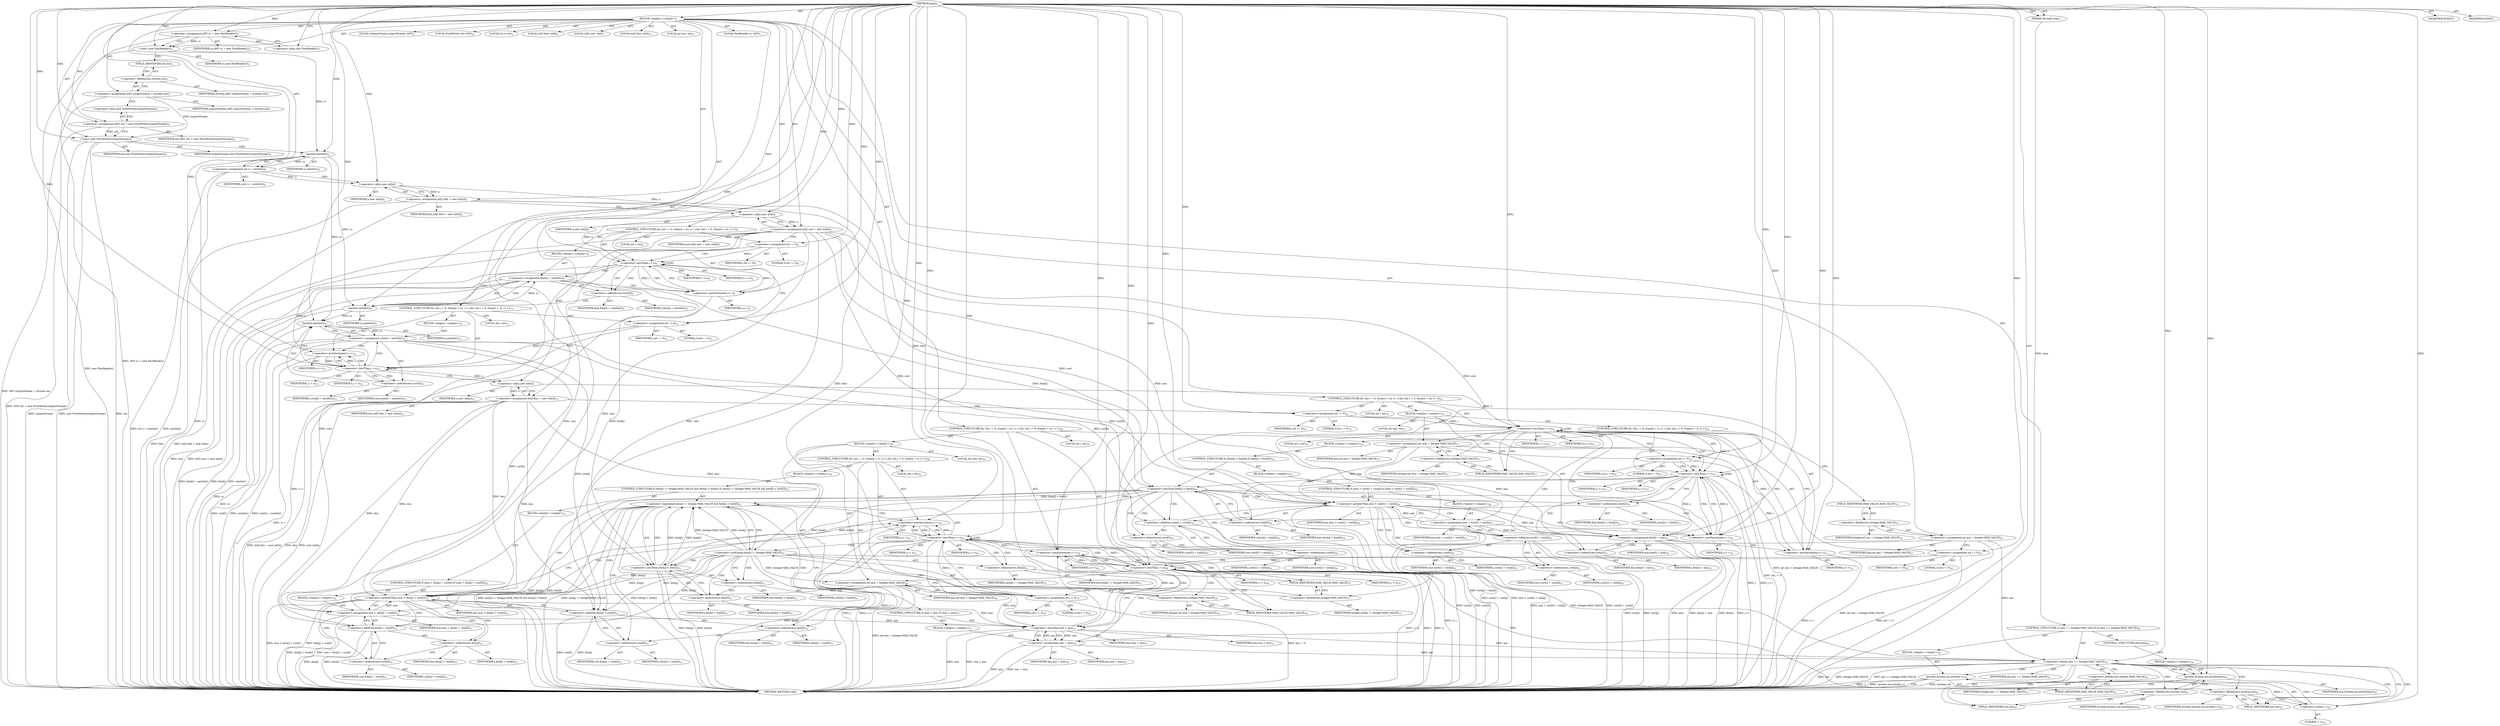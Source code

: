 digraph "main" {  
"21" [label = <(METHOD,main)<SUB>1</SUB>> ]
"22" [label = <(PARAM,String[] args)<SUB>1</SUB>> ]
"23" [label = <(BLOCK,&lt;empty&gt;,&lt;empty&gt;)<SUB>1</SUB>> ]
"4" [label = <(LOCAL,FastReader sc: ANY)<SUB>2</SUB>> ]
"24" [label = <(&lt;operator&gt;.assignment,ANY sc = new FastReader())<SUB>2</SUB>> ]
"25" [label = <(IDENTIFIER,sc,ANY sc = new FastReader())<SUB>2</SUB>> ]
"26" [label = <(&lt;operator&gt;.alloc,new FastReader())<SUB>2</SUB>> ]
"27" [label = <(&lt;init&gt;,new FastReader())<SUB>2</SUB>> ]
"3" [label = <(IDENTIFIER,sc,new FastReader())<SUB>2</SUB>> ]
"28" [label = <(LOCAL,OutputStream outputStream: ANY)<SUB>3</SUB>> ]
"29" [label = <(&lt;operator&gt;.assignment,ANY outputStream = System.out)<SUB>3</SUB>> ]
"30" [label = <(IDENTIFIER,outputStream,ANY outputStream = System.out)<SUB>3</SUB>> ]
"31" [label = <(&lt;operator&gt;.fieldAccess,System.out)<SUB>3</SUB>> ]
"32" [label = <(IDENTIFIER,System,ANY outputStream = System.out)<SUB>3</SUB>> ]
"33" [label = <(FIELD_IDENTIFIER,out,out)<SUB>3</SUB>> ]
"6" [label = <(LOCAL,PrintWriter out: ANY)<SUB>4</SUB>> ]
"34" [label = <(&lt;operator&gt;.assignment,ANY out = new PrintWriter(outputStream))<SUB>4</SUB>> ]
"35" [label = <(IDENTIFIER,out,ANY out = new PrintWriter(outputStream))<SUB>4</SUB>> ]
"36" [label = <(&lt;operator&gt;.alloc,new PrintWriter(outputStream))<SUB>4</SUB>> ]
"37" [label = <(&lt;init&gt;,new PrintWriter(outputStream))<SUB>4</SUB>> ]
"5" [label = <(IDENTIFIER,out,new PrintWriter(outputStream))<SUB>4</SUB>> ]
"38" [label = <(IDENTIFIER,outputStream,new PrintWriter(outputStream))<SUB>4</SUB>> ]
"39" [label = <(LOCAL,int n: int)<SUB>5</SUB>> ]
"40" [label = <(&lt;operator&gt;.assignment,int n = nextInt())<SUB>5</SUB>> ]
"41" [label = <(IDENTIFIER,n,int n = nextInt())<SUB>5</SUB>> ]
"42" [label = <(nextInt,nextInt())<SUB>5</SUB>> ]
"43" [label = <(IDENTIFIER,sc,nextInt())<SUB>5</SUB>> ]
"44" [label = <(LOCAL,int[] font: int[])<SUB>6</SUB>> ]
"45" [label = <(&lt;operator&gt;.assignment,int[] font = new int[n])<SUB>6</SUB>> ]
"46" [label = <(IDENTIFIER,font,int[] font = new int[n])<SUB>6</SUB>> ]
"47" [label = <(&lt;operator&gt;.alloc,new int[n])> ]
"48" [label = <(IDENTIFIER,n,new int[n])<SUB>6</SUB>> ]
"49" [label = <(LOCAL,int[] cost: int[])<SUB>7</SUB>> ]
"50" [label = <(&lt;operator&gt;.assignment,int[] cost = new int[n])<SUB>7</SUB>> ]
"51" [label = <(IDENTIFIER,cost,int[] cost = new int[n])<SUB>7</SUB>> ]
"52" [label = <(&lt;operator&gt;.alloc,new int[n])> ]
"53" [label = <(IDENTIFIER,n,new int[n])<SUB>7</SUB>> ]
"54" [label = <(CONTROL_STRUCTURE,for (int i = 0; Some(i &lt; n); i++),for (int i = 0; Some(i &lt; n); i++))<SUB>8</SUB>> ]
"55" [label = <(LOCAL,int i: int)<SUB>8</SUB>> ]
"56" [label = <(&lt;operator&gt;.assignment,int i = 0)<SUB>8</SUB>> ]
"57" [label = <(IDENTIFIER,i,int i = 0)<SUB>8</SUB>> ]
"58" [label = <(LITERAL,0,int i = 0)<SUB>8</SUB>> ]
"59" [label = <(&lt;operator&gt;.lessThan,i &lt; n)<SUB>8</SUB>> ]
"60" [label = <(IDENTIFIER,i,i &lt; n)<SUB>8</SUB>> ]
"61" [label = <(IDENTIFIER,n,i &lt; n)<SUB>8</SUB>> ]
"62" [label = <(&lt;operator&gt;.postIncrement,i++)<SUB>8</SUB>> ]
"63" [label = <(IDENTIFIER,i,i++)<SUB>8</SUB>> ]
"64" [label = <(BLOCK,&lt;empty&gt;,&lt;empty&gt;)<SUB>8</SUB>> ]
"65" [label = <(&lt;operator&gt;.assignment,font[i] = nextInt())<SUB>9</SUB>> ]
"66" [label = <(&lt;operator&gt;.indexAccess,font[i])<SUB>9</SUB>> ]
"67" [label = <(IDENTIFIER,font,font[i] = nextInt())<SUB>9</SUB>> ]
"68" [label = <(IDENTIFIER,i,font[i] = nextInt())<SUB>9</SUB>> ]
"69" [label = <(nextInt,nextInt())<SUB>9</SUB>> ]
"70" [label = <(IDENTIFIER,sc,nextInt())<SUB>9</SUB>> ]
"71" [label = <(CONTROL_STRUCTURE,for (int i = 0; Some(i &lt; n); i++),for (int i = 0; Some(i &lt; n); i++))<SUB>12</SUB>> ]
"72" [label = <(LOCAL,int i: int)<SUB>12</SUB>> ]
"73" [label = <(&lt;operator&gt;.assignment,int i = 0)<SUB>12</SUB>> ]
"74" [label = <(IDENTIFIER,i,int i = 0)<SUB>12</SUB>> ]
"75" [label = <(LITERAL,0,int i = 0)<SUB>12</SUB>> ]
"76" [label = <(&lt;operator&gt;.lessThan,i &lt; n)<SUB>12</SUB>> ]
"77" [label = <(IDENTIFIER,i,i &lt; n)<SUB>12</SUB>> ]
"78" [label = <(IDENTIFIER,n,i &lt; n)<SUB>12</SUB>> ]
"79" [label = <(&lt;operator&gt;.postIncrement,i++)<SUB>12</SUB>> ]
"80" [label = <(IDENTIFIER,i,i++)<SUB>12</SUB>> ]
"81" [label = <(BLOCK,&lt;empty&gt;,&lt;empty&gt;)<SUB>12</SUB>> ]
"82" [label = <(&lt;operator&gt;.assignment,cost[i] = nextInt())<SUB>13</SUB>> ]
"83" [label = <(&lt;operator&gt;.indexAccess,cost[i])<SUB>13</SUB>> ]
"84" [label = <(IDENTIFIER,cost,cost[i] = nextInt())<SUB>13</SUB>> ]
"85" [label = <(IDENTIFIER,i,cost[i] = nextInt())<SUB>13</SUB>> ]
"86" [label = <(nextInt,nextInt())<SUB>13</SUB>> ]
"87" [label = <(IDENTIFIER,sc,nextInt())<SUB>13</SUB>> ]
"88" [label = <(LOCAL,int[] dou: int[])<SUB>15</SUB>> ]
"89" [label = <(&lt;operator&gt;.assignment,int[] dou = new int[n])<SUB>15</SUB>> ]
"90" [label = <(IDENTIFIER,dou,int[] dou = new int[n])<SUB>15</SUB>> ]
"91" [label = <(&lt;operator&gt;.alloc,new int[n])> ]
"92" [label = <(IDENTIFIER,n,new int[n])<SUB>15</SUB>> ]
"93" [label = <(CONTROL_STRUCTURE,for (int i = 0; Some(i &lt; n); i++),for (int i = 0; Some(i &lt; n); i++))<SUB>16</SUB>> ]
"94" [label = <(LOCAL,int i: int)<SUB>16</SUB>> ]
"95" [label = <(&lt;operator&gt;.assignment,int i = 0)<SUB>16</SUB>> ]
"96" [label = <(IDENTIFIER,i,int i = 0)<SUB>16</SUB>> ]
"97" [label = <(LITERAL,0,int i = 0)<SUB>16</SUB>> ]
"98" [label = <(&lt;operator&gt;.lessThan,i &lt; n)<SUB>16</SUB>> ]
"99" [label = <(IDENTIFIER,i,i &lt; n)<SUB>16</SUB>> ]
"100" [label = <(IDENTIFIER,n,i &lt; n)<SUB>16</SUB>> ]
"101" [label = <(&lt;operator&gt;.postIncrement,i++)<SUB>16</SUB>> ]
"102" [label = <(IDENTIFIER,i,i++)<SUB>16</SUB>> ]
"103" [label = <(BLOCK,&lt;empty&gt;,&lt;empty&gt;)<SUB>16</SUB>> ]
"104" [label = <(LOCAL,int min: int)<SUB>17</SUB>> ]
"105" [label = <(&lt;operator&gt;.assignment,int min = Integer.MAX_VALUE)<SUB>17</SUB>> ]
"106" [label = <(IDENTIFIER,min,int min = Integer.MAX_VALUE)<SUB>17</SUB>> ]
"107" [label = <(&lt;operator&gt;.fieldAccess,Integer.MAX_VALUE)<SUB>17</SUB>> ]
"108" [label = <(IDENTIFIER,Integer,int min = Integer.MAX_VALUE)<SUB>17</SUB>> ]
"109" [label = <(FIELD_IDENTIFIER,MAX_VALUE,MAX_VALUE)<SUB>17</SUB>> ]
"110" [label = <(CONTROL_STRUCTURE,for (int j = 0; Some(j &lt; i); j++),for (int j = 0; Some(j &lt; i); j++))<SUB>18</SUB>> ]
"111" [label = <(LOCAL,int j: int)<SUB>18</SUB>> ]
"112" [label = <(&lt;operator&gt;.assignment,int j = 0)<SUB>18</SUB>> ]
"113" [label = <(IDENTIFIER,j,int j = 0)<SUB>18</SUB>> ]
"114" [label = <(LITERAL,0,int j = 0)<SUB>18</SUB>> ]
"115" [label = <(&lt;operator&gt;.lessThan,j &lt; i)<SUB>18</SUB>> ]
"116" [label = <(IDENTIFIER,j,j &lt; i)<SUB>18</SUB>> ]
"117" [label = <(IDENTIFIER,i,j &lt; i)<SUB>18</SUB>> ]
"118" [label = <(&lt;operator&gt;.postIncrement,j++)<SUB>18</SUB>> ]
"119" [label = <(IDENTIFIER,j,j++)<SUB>18</SUB>> ]
"120" [label = <(BLOCK,&lt;empty&gt;,&lt;empty&gt;)<SUB>18</SUB>> ]
"121" [label = <(CONTROL_STRUCTURE,if (font[j] &lt; font[i]),if (font[j] &lt; font[i]))<SUB>19</SUB>> ]
"122" [label = <(&lt;operator&gt;.lessThan,font[j] &lt; font[i])<SUB>19</SUB>> ]
"123" [label = <(&lt;operator&gt;.indexAccess,font[j])<SUB>19</SUB>> ]
"124" [label = <(IDENTIFIER,font,font[j] &lt; font[i])<SUB>19</SUB>> ]
"125" [label = <(IDENTIFIER,j,font[j] &lt; font[i])<SUB>19</SUB>> ]
"126" [label = <(&lt;operator&gt;.indexAccess,font[i])<SUB>19</SUB>> ]
"127" [label = <(IDENTIFIER,font,font[j] &lt; font[i])<SUB>19</SUB>> ]
"128" [label = <(IDENTIFIER,i,font[j] &lt; font[i])<SUB>19</SUB>> ]
"129" [label = <(BLOCK,&lt;empty&gt;,&lt;empty&gt;)<SUB>19</SUB>> ]
"130" [label = <(CONTROL_STRUCTURE,if (min &gt; cost[i] + cost[j]),if (min &gt; cost[i] + cost[j]))<SUB>20</SUB>> ]
"131" [label = <(&lt;operator&gt;.greaterThan,min &gt; cost[i] + cost[j])<SUB>20</SUB>> ]
"132" [label = <(IDENTIFIER,min,min &gt; cost[i] + cost[j])<SUB>20</SUB>> ]
"133" [label = <(&lt;operator&gt;.addition,cost[i] + cost[j])<SUB>20</SUB>> ]
"134" [label = <(&lt;operator&gt;.indexAccess,cost[i])<SUB>20</SUB>> ]
"135" [label = <(IDENTIFIER,cost,cost[i] + cost[j])<SUB>20</SUB>> ]
"136" [label = <(IDENTIFIER,i,cost[i] + cost[j])<SUB>20</SUB>> ]
"137" [label = <(&lt;operator&gt;.indexAccess,cost[j])<SUB>20</SUB>> ]
"138" [label = <(IDENTIFIER,cost,cost[i] + cost[j])<SUB>20</SUB>> ]
"139" [label = <(IDENTIFIER,j,cost[i] + cost[j])<SUB>20</SUB>> ]
"140" [label = <(BLOCK,&lt;empty&gt;,&lt;empty&gt;)<SUB>20</SUB>> ]
"141" [label = <(&lt;operator&gt;.assignment,min = cost[i] + cost[j])<SUB>21</SUB>> ]
"142" [label = <(IDENTIFIER,min,min = cost[i] + cost[j])<SUB>21</SUB>> ]
"143" [label = <(&lt;operator&gt;.addition,cost[i] + cost[j])<SUB>21</SUB>> ]
"144" [label = <(&lt;operator&gt;.indexAccess,cost[i])<SUB>21</SUB>> ]
"145" [label = <(IDENTIFIER,cost,cost[i] + cost[j])<SUB>21</SUB>> ]
"146" [label = <(IDENTIFIER,i,cost[i] + cost[j])<SUB>21</SUB>> ]
"147" [label = <(&lt;operator&gt;.indexAccess,cost[j])<SUB>21</SUB>> ]
"148" [label = <(IDENTIFIER,cost,cost[i] + cost[j])<SUB>21</SUB>> ]
"149" [label = <(IDENTIFIER,j,cost[i] + cost[j])<SUB>21</SUB>> ]
"150" [label = <(&lt;operator&gt;.assignment,dou[i] = min)<SUB>25</SUB>> ]
"151" [label = <(&lt;operator&gt;.indexAccess,dou[i])<SUB>25</SUB>> ]
"152" [label = <(IDENTIFIER,dou,dou[i] = min)<SUB>25</SUB>> ]
"153" [label = <(IDENTIFIER,i,dou[i] = min)<SUB>25</SUB>> ]
"154" [label = <(IDENTIFIER,min,dou[i] = min)<SUB>25</SUB>> ]
"155" [label = <(LOCAL,int ans: int)<SUB>27</SUB>> ]
"156" [label = <(&lt;operator&gt;.assignment,int ans = Integer.MAX_VALUE)<SUB>27</SUB>> ]
"157" [label = <(IDENTIFIER,ans,int ans = Integer.MAX_VALUE)<SUB>27</SUB>> ]
"158" [label = <(&lt;operator&gt;.fieldAccess,Integer.MAX_VALUE)<SUB>27</SUB>> ]
"159" [label = <(IDENTIFIER,Integer,int ans = Integer.MAX_VALUE)<SUB>27</SUB>> ]
"160" [label = <(FIELD_IDENTIFIER,MAX_VALUE,MAX_VALUE)<SUB>27</SUB>> ]
"161" [label = <(CONTROL_STRUCTURE,for (int i = 0; Some(i &lt; n); i++),for (int i = 0; Some(i &lt; n); i++))<SUB>28</SUB>> ]
"162" [label = <(LOCAL,int i: int)<SUB>28</SUB>> ]
"163" [label = <(&lt;operator&gt;.assignment,int i = 0)<SUB>28</SUB>> ]
"164" [label = <(IDENTIFIER,i,int i = 0)<SUB>28</SUB>> ]
"165" [label = <(LITERAL,0,int i = 0)<SUB>28</SUB>> ]
"166" [label = <(&lt;operator&gt;.lessThan,i &lt; n)<SUB>28</SUB>> ]
"167" [label = <(IDENTIFIER,i,i &lt; n)<SUB>28</SUB>> ]
"168" [label = <(IDENTIFIER,n,i &lt; n)<SUB>28</SUB>> ]
"169" [label = <(&lt;operator&gt;.postIncrement,i++)<SUB>28</SUB>> ]
"170" [label = <(IDENTIFIER,i,i++)<SUB>28</SUB>> ]
"171" [label = <(BLOCK,&lt;empty&gt;,&lt;empty&gt;)<SUB>28</SUB>> ]
"172" [label = <(LOCAL,int min: int)<SUB>29</SUB>> ]
"173" [label = <(&lt;operator&gt;.assignment,int min = Integer.MAX_VALUE)<SUB>29</SUB>> ]
"174" [label = <(IDENTIFIER,min,int min = Integer.MAX_VALUE)<SUB>29</SUB>> ]
"175" [label = <(&lt;operator&gt;.fieldAccess,Integer.MAX_VALUE)<SUB>29</SUB>> ]
"176" [label = <(IDENTIFIER,Integer,int min = Integer.MAX_VALUE)<SUB>29</SUB>> ]
"177" [label = <(FIELD_IDENTIFIER,MAX_VALUE,MAX_VALUE)<SUB>29</SUB>> ]
"178" [label = <(CONTROL_STRUCTURE,for (int j = 0; Some(j &lt; i); j++),for (int j = 0; Some(j &lt; i); j++))<SUB>30</SUB>> ]
"179" [label = <(LOCAL,int j: int)<SUB>30</SUB>> ]
"180" [label = <(&lt;operator&gt;.assignment,int j = 0)<SUB>30</SUB>> ]
"181" [label = <(IDENTIFIER,j,int j = 0)<SUB>30</SUB>> ]
"182" [label = <(LITERAL,0,int j = 0)<SUB>30</SUB>> ]
"183" [label = <(&lt;operator&gt;.lessThan,j &lt; i)<SUB>30</SUB>> ]
"184" [label = <(IDENTIFIER,j,j &lt; i)<SUB>30</SUB>> ]
"185" [label = <(IDENTIFIER,i,j &lt; i)<SUB>30</SUB>> ]
"186" [label = <(&lt;operator&gt;.postIncrement,j++)<SUB>30</SUB>> ]
"187" [label = <(IDENTIFIER,j,j++)<SUB>30</SUB>> ]
"188" [label = <(BLOCK,&lt;empty&gt;,&lt;empty&gt;)<SUB>30</SUB>> ]
"189" [label = <(CONTROL_STRUCTURE,if (dou[j] != Integer.MAX_VALUE &amp;&amp; font[j] &lt; font[i]),if (dou[j] != Integer.MAX_VALUE &amp;&amp; font[j] &lt; font[i]))<SUB>31</SUB>> ]
"190" [label = <(&lt;operator&gt;.logicalAnd,dou[j] != Integer.MAX_VALUE &amp;&amp; font[j] &lt; font[i])<SUB>31</SUB>> ]
"191" [label = <(&lt;operator&gt;.notEquals,dou[j] != Integer.MAX_VALUE)<SUB>31</SUB>> ]
"192" [label = <(&lt;operator&gt;.indexAccess,dou[j])<SUB>31</SUB>> ]
"193" [label = <(IDENTIFIER,dou,dou[j] != Integer.MAX_VALUE)<SUB>31</SUB>> ]
"194" [label = <(IDENTIFIER,j,dou[j] != Integer.MAX_VALUE)<SUB>31</SUB>> ]
"195" [label = <(&lt;operator&gt;.fieldAccess,Integer.MAX_VALUE)<SUB>31</SUB>> ]
"196" [label = <(IDENTIFIER,Integer,dou[j] != Integer.MAX_VALUE)<SUB>31</SUB>> ]
"197" [label = <(FIELD_IDENTIFIER,MAX_VALUE,MAX_VALUE)<SUB>31</SUB>> ]
"198" [label = <(&lt;operator&gt;.lessThan,font[j] &lt; font[i])<SUB>31</SUB>> ]
"199" [label = <(&lt;operator&gt;.indexAccess,font[j])<SUB>31</SUB>> ]
"200" [label = <(IDENTIFIER,font,font[j] &lt; font[i])<SUB>31</SUB>> ]
"201" [label = <(IDENTIFIER,j,font[j] &lt; font[i])<SUB>31</SUB>> ]
"202" [label = <(&lt;operator&gt;.indexAccess,font[i])<SUB>31</SUB>> ]
"203" [label = <(IDENTIFIER,font,font[j] &lt; font[i])<SUB>31</SUB>> ]
"204" [label = <(IDENTIFIER,i,font[j] &lt; font[i])<SUB>31</SUB>> ]
"205" [label = <(BLOCK,&lt;empty&gt;,&lt;empty&gt;)<SUB>31</SUB>> ]
"206" [label = <(CONTROL_STRUCTURE,if (min &gt; dou[j] + cost[i]),if (min &gt; dou[j] + cost[i]))<SUB>32</SUB>> ]
"207" [label = <(&lt;operator&gt;.greaterThan,min &gt; dou[j] + cost[i])<SUB>32</SUB>> ]
"208" [label = <(IDENTIFIER,min,min &gt; dou[j] + cost[i])<SUB>32</SUB>> ]
"209" [label = <(&lt;operator&gt;.addition,dou[j] + cost[i])<SUB>32</SUB>> ]
"210" [label = <(&lt;operator&gt;.indexAccess,dou[j])<SUB>32</SUB>> ]
"211" [label = <(IDENTIFIER,dou,dou[j] + cost[i])<SUB>32</SUB>> ]
"212" [label = <(IDENTIFIER,j,dou[j] + cost[i])<SUB>32</SUB>> ]
"213" [label = <(&lt;operator&gt;.indexAccess,cost[i])<SUB>32</SUB>> ]
"214" [label = <(IDENTIFIER,cost,dou[j] + cost[i])<SUB>32</SUB>> ]
"215" [label = <(IDENTIFIER,i,dou[j] + cost[i])<SUB>32</SUB>> ]
"216" [label = <(BLOCK,&lt;empty&gt;,&lt;empty&gt;)<SUB>32</SUB>> ]
"217" [label = <(&lt;operator&gt;.assignment,min = dou[j] + cost[i])<SUB>33</SUB>> ]
"218" [label = <(IDENTIFIER,min,min = dou[j] + cost[i])<SUB>33</SUB>> ]
"219" [label = <(&lt;operator&gt;.addition,dou[j] + cost[i])<SUB>33</SUB>> ]
"220" [label = <(&lt;operator&gt;.indexAccess,dou[j])<SUB>33</SUB>> ]
"221" [label = <(IDENTIFIER,dou,dou[j] + cost[i])<SUB>33</SUB>> ]
"222" [label = <(IDENTIFIER,j,dou[j] + cost[i])<SUB>33</SUB>> ]
"223" [label = <(&lt;operator&gt;.indexAccess,cost[i])<SUB>33</SUB>> ]
"224" [label = <(IDENTIFIER,cost,dou[j] + cost[i])<SUB>33</SUB>> ]
"225" [label = <(IDENTIFIER,i,dou[j] + cost[i])<SUB>33</SUB>> ]
"226" [label = <(CONTROL_STRUCTURE,if (min &lt; ans),if (min &lt; ans))<SUB>37</SUB>> ]
"227" [label = <(&lt;operator&gt;.lessThan,min &lt; ans)<SUB>37</SUB>> ]
"228" [label = <(IDENTIFIER,min,min &lt; ans)<SUB>37</SUB>> ]
"229" [label = <(IDENTIFIER,ans,min &lt; ans)<SUB>37</SUB>> ]
"230" [label = <(BLOCK,&lt;empty&gt;,&lt;empty&gt;)<SUB>37</SUB>> ]
"231" [label = <(&lt;operator&gt;.assignment,ans = min)<SUB>38</SUB>> ]
"232" [label = <(IDENTIFIER,ans,ans = min)<SUB>38</SUB>> ]
"233" [label = <(IDENTIFIER,min,ans = min)<SUB>38</SUB>> ]
"234" [label = <(CONTROL_STRUCTURE,if (ans == Integer.MAX_VALUE),if (ans == Integer.MAX_VALUE))<SUB>41</SUB>> ]
"235" [label = <(&lt;operator&gt;.equals,ans == Integer.MAX_VALUE)<SUB>41</SUB>> ]
"236" [label = <(IDENTIFIER,ans,ans == Integer.MAX_VALUE)<SUB>41</SUB>> ]
"237" [label = <(&lt;operator&gt;.fieldAccess,Integer.MAX_VALUE)<SUB>41</SUB>> ]
"238" [label = <(IDENTIFIER,Integer,ans == Integer.MAX_VALUE)<SUB>41</SUB>> ]
"239" [label = <(FIELD_IDENTIFIER,MAX_VALUE,MAX_VALUE)<SUB>41</SUB>> ]
"240" [label = <(BLOCK,&lt;empty&gt;,&lt;empty&gt;)<SUB>41</SUB>> ]
"241" [label = <(println,System.out.println(-1))<SUB>42</SUB>> ]
"242" [label = <(&lt;operator&gt;.fieldAccess,System.out)<SUB>42</SUB>> ]
"243" [label = <(IDENTIFIER,System,System.out.println(-1))<SUB>42</SUB>> ]
"244" [label = <(FIELD_IDENTIFIER,out,out)<SUB>42</SUB>> ]
"245" [label = <(&lt;operator&gt;.minus,-1)<SUB>42</SUB>> ]
"246" [label = <(LITERAL,1,-1)<SUB>42</SUB>> ]
"247" [label = <(CONTROL_STRUCTURE,else,else)<SUB>44</SUB>> ]
"248" [label = <(BLOCK,&lt;empty&gt;,&lt;empty&gt;)<SUB>44</SUB>> ]
"249" [label = <(println,System.out.println(ans))<SUB>45</SUB>> ]
"250" [label = <(&lt;operator&gt;.fieldAccess,System.out)<SUB>45</SUB>> ]
"251" [label = <(IDENTIFIER,System,System.out.println(ans))<SUB>45</SUB>> ]
"252" [label = <(FIELD_IDENTIFIER,out,out)<SUB>45</SUB>> ]
"253" [label = <(IDENTIFIER,ans,System.out.println(ans))<SUB>45</SUB>> ]
"254" [label = <(MODIFIER,PUBLIC)> ]
"255" [label = <(MODIFIER,STATIC)> ]
"256" [label = <(METHOD_RETURN,void)<SUB>1</SUB>> ]
  "21" -> "22"  [ label = "AST: "] 
  "21" -> "23"  [ label = "AST: "] 
  "21" -> "254"  [ label = "AST: "] 
  "21" -> "255"  [ label = "AST: "] 
  "21" -> "256"  [ label = "AST: "] 
  "23" -> "4"  [ label = "AST: "] 
  "23" -> "24"  [ label = "AST: "] 
  "23" -> "27"  [ label = "AST: "] 
  "23" -> "28"  [ label = "AST: "] 
  "23" -> "29"  [ label = "AST: "] 
  "23" -> "6"  [ label = "AST: "] 
  "23" -> "34"  [ label = "AST: "] 
  "23" -> "37"  [ label = "AST: "] 
  "23" -> "39"  [ label = "AST: "] 
  "23" -> "40"  [ label = "AST: "] 
  "23" -> "44"  [ label = "AST: "] 
  "23" -> "45"  [ label = "AST: "] 
  "23" -> "49"  [ label = "AST: "] 
  "23" -> "50"  [ label = "AST: "] 
  "23" -> "54"  [ label = "AST: "] 
  "23" -> "71"  [ label = "AST: "] 
  "23" -> "88"  [ label = "AST: "] 
  "23" -> "89"  [ label = "AST: "] 
  "23" -> "93"  [ label = "AST: "] 
  "23" -> "155"  [ label = "AST: "] 
  "23" -> "156"  [ label = "AST: "] 
  "23" -> "161"  [ label = "AST: "] 
  "23" -> "234"  [ label = "AST: "] 
  "24" -> "25"  [ label = "AST: "] 
  "24" -> "26"  [ label = "AST: "] 
  "27" -> "3"  [ label = "AST: "] 
  "29" -> "30"  [ label = "AST: "] 
  "29" -> "31"  [ label = "AST: "] 
  "31" -> "32"  [ label = "AST: "] 
  "31" -> "33"  [ label = "AST: "] 
  "34" -> "35"  [ label = "AST: "] 
  "34" -> "36"  [ label = "AST: "] 
  "37" -> "5"  [ label = "AST: "] 
  "37" -> "38"  [ label = "AST: "] 
  "40" -> "41"  [ label = "AST: "] 
  "40" -> "42"  [ label = "AST: "] 
  "42" -> "43"  [ label = "AST: "] 
  "45" -> "46"  [ label = "AST: "] 
  "45" -> "47"  [ label = "AST: "] 
  "47" -> "48"  [ label = "AST: "] 
  "50" -> "51"  [ label = "AST: "] 
  "50" -> "52"  [ label = "AST: "] 
  "52" -> "53"  [ label = "AST: "] 
  "54" -> "55"  [ label = "AST: "] 
  "54" -> "56"  [ label = "AST: "] 
  "54" -> "59"  [ label = "AST: "] 
  "54" -> "62"  [ label = "AST: "] 
  "54" -> "64"  [ label = "AST: "] 
  "56" -> "57"  [ label = "AST: "] 
  "56" -> "58"  [ label = "AST: "] 
  "59" -> "60"  [ label = "AST: "] 
  "59" -> "61"  [ label = "AST: "] 
  "62" -> "63"  [ label = "AST: "] 
  "64" -> "65"  [ label = "AST: "] 
  "65" -> "66"  [ label = "AST: "] 
  "65" -> "69"  [ label = "AST: "] 
  "66" -> "67"  [ label = "AST: "] 
  "66" -> "68"  [ label = "AST: "] 
  "69" -> "70"  [ label = "AST: "] 
  "71" -> "72"  [ label = "AST: "] 
  "71" -> "73"  [ label = "AST: "] 
  "71" -> "76"  [ label = "AST: "] 
  "71" -> "79"  [ label = "AST: "] 
  "71" -> "81"  [ label = "AST: "] 
  "73" -> "74"  [ label = "AST: "] 
  "73" -> "75"  [ label = "AST: "] 
  "76" -> "77"  [ label = "AST: "] 
  "76" -> "78"  [ label = "AST: "] 
  "79" -> "80"  [ label = "AST: "] 
  "81" -> "82"  [ label = "AST: "] 
  "82" -> "83"  [ label = "AST: "] 
  "82" -> "86"  [ label = "AST: "] 
  "83" -> "84"  [ label = "AST: "] 
  "83" -> "85"  [ label = "AST: "] 
  "86" -> "87"  [ label = "AST: "] 
  "89" -> "90"  [ label = "AST: "] 
  "89" -> "91"  [ label = "AST: "] 
  "91" -> "92"  [ label = "AST: "] 
  "93" -> "94"  [ label = "AST: "] 
  "93" -> "95"  [ label = "AST: "] 
  "93" -> "98"  [ label = "AST: "] 
  "93" -> "101"  [ label = "AST: "] 
  "93" -> "103"  [ label = "AST: "] 
  "95" -> "96"  [ label = "AST: "] 
  "95" -> "97"  [ label = "AST: "] 
  "98" -> "99"  [ label = "AST: "] 
  "98" -> "100"  [ label = "AST: "] 
  "101" -> "102"  [ label = "AST: "] 
  "103" -> "104"  [ label = "AST: "] 
  "103" -> "105"  [ label = "AST: "] 
  "103" -> "110"  [ label = "AST: "] 
  "103" -> "150"  [ label = "AST: "] 
  "105" -> "106"  [ label = "AST: "] 
  "105" -> "107"  [ label = "AST: "] 
  "107" -> "108"  [ label = "AST: "] 
  "107" -> "109"  [ label = "AST: "] 
  "110" -> "111"  [ label = "AST: "] 
  "110" -> "112"  [ label = "AST: "] 
  "110" -> "115"  [ label = "AST: "] 
  "110" -> "118"  [ label = "AST: "] 
  "110" -> "120"  [ label = "AST: "] 
  "112" -> "113"  [ label = "AST: "] 
  "112" -> "114"  [ label = "AST: "] 
  "115" -> "116"  [ label = "AST: "] 
  "115" -> "117"  [ label = "AST: "] 
  "118" -> "119"  [ label = "AST: "] 
  "120" -> "121"  [ label = "AST: "] 
  "121" -> "122"  [ label = "AST: "] 
  "121" -> "129"  [ label = "AST: "] 
  "122" -> "123"  [ label = "AST: "] 
  "122" -> "126"  [ label = "AST: "] 
  "123" -> "124"  [ label = "AST: "] 
  "123" -> "125"  [ label = "AST: "] 
  "126" -> "127"  [ label = "AST: "] 
  "126" -> "128"  [ label = "AST: "] 
  "129" -> "130"  [ label = "AST: "] 
  "130" -> "131"  [ label = "AST: "] 
  "130" -> "140"  [ label = "AST: "] 
  "131" -> "132"  [ label = "AST: "] 
  "131" -> "133"  [ label = "AST: "] 
  "133" -> "134"  [ label = "AST: "] 
  "133" -> "137"  [ label = "AST: "] 
  "134" -> "135"  [ label = "AST: "] 
  "134" -> "136"  [ label = "AST: "] 
  "137" -> "138"  [ label = "AST: "] 
  "137" -> "139"  [ label = "AST: "] 
  "140" -> "141"  [ label = "AST: "] 
  "141" -> "142"  [ label = "AST: "] 
  "141" -> "143"  [ label = "AST: "] 
  "143" -> "144"  [ label = "AST: "] 
  "143" -> "147"  [ label = "AST: "] 
  "144" -> "145"  [ label = "AST: "] 
  "144" -> "146"  [ label = "AST: "] 
  "147" -> "148"  [ label = "AST: "] 
  "147" -> "149"  [ label = "AST: "] 
  "150" -> "151"  [ label = "AST: "] 
  "150" -> "154"  [ label = "AST: "] 
  "151" -> "152"  [ label = "AST: "] 
  "151" -> "153"  [ label = "AST: "] 
  "156" -> "157"  [ label = "AST: "] 
  "156" -> "158"  [ label = "AST: "] 
  "158" -> "159"  [ label = "AST: "] 
  "158" -> "160"  [ label = "AST: "] 
  "161" -> "162"  [ label = "AST: "] 
  "161" -> "163"  [ label = "AST: "] 
  "161" -> "166"  [ label = "AST: "] 
  "161" -> "169"  [ label = "AST: "] 
  "161" -> "171"  [ label = "AST: "] 
  "163" -> "164"  [ label = "AST: "] 
  "163" -> "165"  [ label = "AST: "] 
  "166" -> "167"  [ label = "AST: "] 
  "166" -> "168"  [ label = "AST: "] 
  "169" -> "170"  [ label = "AST: "] 
  "171" -> "172"  [ label = "AST: "] 
  "171" -> "173"  [ label = "AST: "] 
  "171" -> "178"  [ label = "AST: "] 
  "171" -> "226"  [ label = "AST: "] 
  "173" -> "174"  [ label = "AST: "] 
  "173" -> "175"  [ label = "AST: "] 
  "175" -> "176"  [ label = "AST: "] 
  "175" -> "177"  [ label = "AST: "] 
  "178" -> "179"  [ label = "AST: "] 
  "178" -> "180"  [ label = "AST: "] 
  "178" -> "183"  [ label = "AST: "] 
  "178" -> "186"  [ label = "AST: "] 
  "178" -> "188"  [ label = "AST: "] 
  "180" -> "181"  [ label = "AST: "] 
  "180" -> "182"  [ label = "AST: "] 
  "183" -> "184"  [ label = "AST: "] 
  "183" -> "185"  [ label = "AST: "] 
  "186" -> "187"  [ label = "AST: "] 
  "188" -> "189"  [ label = "AST: "] 
  "189" -> "190"  [ label = "AST: "] 
  "189" -> "205"  [ label = "AST: "] 
  "190" -> "191"  [ label = "AST: "] 
  "190" -> "198"  [ label = "AST: "] 
  "191" -> "192"  [ label = "AST: "] 
  "191" -> "195"  [ label = "AST: "] 
  "192" -> "193"  [ label = "AST: "] 
  "192" -> "194"  [ label = "AST: "] 
  "195" -> "196"  [ label = "AST: "] 
  "195" -> "197"  [ label = "AST: "] 
  "198" -> "199"  [ label = "AST: "] 
  "198" -> "202"  [ label = "AST: "] 
  "199" -> "200"  [ label = "AST: "] 
  "199" -> "201"  [ label = "AST: "] 
  "202" -> "203"  [ label = "AST: "] 
  "202" -> "204"  [ label = "AST: "] 
  "205" -> "206"  [ label = "AST: "] 
  "206" -> "207"  [ label = "AST: "] 
  "206" -> "216"  [ label = "AST: "] 
  "207" -> "208"  [ label = "AST: "] 
  "207" -> "209"  [ label = "AST: "] 
  "209" -> "210"  [ label = "AST: "] 
  "209" -> "213"  [ label = "AST: "] 
  "210" -> "211"  [ label = "AST: "] 
  "210" -> "212"  [ label = "AST: "] 
  "213" -> "214"  [ label = "AST: "] 
  "213" -> "215"  [ label = "AST: "] 
  "216" -> "217"  [ label = "AST: "] 
  "217" -> "218"  [ label = "AST: "] 
  "217" -> "219"  [ label = "AST: "] 
  "219" -> "220"  [ label = "AST: "] 
  "219" -> "223"  [ label = "AST: "] 
  "220" -> "221"  [ label = "AST: "] 
  "220" -> "222"  [ label = "AST: "] 
  "223" -> "224"  [ label = "AST: "] 
  "223" -> "225"  [ label = "AST: "] 
  "226" -> "227"  [ label = "AST: "] 
  "226" -> "230"  [ label = "AST: "] 
  "227" -> "228"  [ label = "AST: "] 
  "227" -> "229"  [ label = "AST: "] 
  "230" -> "231"  [ label = "AST: "] 
  "231" -> "232"  [ label = "AST: "] 
  "231" -> "233"  [ label = "AST: "] 
  "234" -> "235"  [ label = "AST: "] 
  "234" -> "240"  [ label = "AST: "] 
  "234" -> "247"  [ label = "AST: "] 
  "235" -> "236"  [ label = "AST: "] 
  "235" -> "237"  [ label = "AST: "] 
  "237" -> "238"  [ label = "AST: "] 
  "237" -> "239"  [ label = "AST: "] 
  "240" -> "241"  [ label = "AST: "] 
  "241" -> "242"  [ label = "AST: "] 
  "241" -> "245"  [ label = "AST: "] 
  "242" -> "243"  [ label = "AST: "] 
  "242" -> "244"  [ label = "AST: "] 
  "245" -> "246"  [ label = "AST: "] 
  "247" -> "248"  [ label = "AST: "] 
  "248" -> "249"  [ label = "AST: "] 
  "249" -> "250"  [ label = "AST: "] 
  "249" -> "253"  [ label = "AST: "] 
  "250" -> "251"  [ label = "AST: "] 
  "250" -> "252"  [ label = "AST: "] 
  "24" -> "27"  [ label = "CFG: "] 
  "27" -> "33"  [ label = "CFG: "] 
  "29" -> "36"  [ label = "CFG: "] 
  "34" -> "37"  [ label = "CFG: "] 
  "37" -> "42"  [ label = "CFG: "] 
  "40" -> "47"  [ label = "CFG: "] 
  "45" -> "52"  [ label = "CFG: "] 
  "50" -> "56"  [ label = "CFG: "] 
  "89" -> "95"  [ label = "CFG: "] 
  "156" -> "163"  [ label = "CFG: "] 
  "26" -> "24"  [ label = "CFG: "] 
  "31" -> "29"  [ label = "CFG: "] 
  "36" -> "34"  [ label = "CFG: "] 
  "42" -> "40"  [ label = "CFG: "] 
  "47" -> "45"  [ label = "CFG: "] 
  "52" -> "50"  [ label = "CFG: "] 
  "56" -> "59"  [ label = "CFG: "] 
  "59" -> "66"  [ label = "CFG: "] 
  "59" -> "73"  [ label = "CFG: "] 
  "62" -> "59"  [ label = "CFG: "] 
  "73" -> "76"  [ label = "CFG: "] 
  "76" -> "83"  [ label = "CFG: "] 
  "76" -> "91"  [ label = "CFG: "] 
  "79" -> "76"  [ label = "CFG: "] 
  "91" -> "89"  [ label = "CFG: "] 
  "95" -> "98"  [ label = "CFG: "] 
  "98" -> "109"  [ label = "CFG: "] 
  "98" -> "160"  [ label = "CFG: "] 
  "101" -> "98"  [ label = "CFG: "] 
  "158" -> "156"  [ label = "CFG: "] 
  "163" -> "166"  [ label = "CFG: "] 
  "166" -> "177"  [ label = "CFG: "] 
  "166" -> "239"  [ label = "CFG: "] 
  "169" -> "166"  [ label = "CFG: "] 
  "235" -> "244"  [ label = "CFG: "] 
  "235" -> "252"  [ label = "CFG: "] 
  "33" -> "31"  [ label = "CFG: "] 
  "65" -> "62"  [ label = "CFG: "] 
  "82" -> "79"  [ label = "CFG: "] 
  "105" -> "112"  [ label = "CFG: "] 
  "150" -> "101"  [ label = "CFG: "] 
  "160" -> "158"  [ label = "CFG: "] 
  "173" -> "180"  [ label = "CFG: "] 
  "237" -> "235"  [ label = "CFG: "] 
  "241" -> "256"  [ label = "CFG: "] 
  "66" -> "69"  [ label = "CFG: "] 
  "69" -> "65"  [ label = "CFG: "] 
  "83" -> "86"  [ label = "CFG: "] 
  "86" -> "82"  [ label = "CFG: "] 
  "107" -> "105"  [ label = "CFG: "] 
  "112" -> "115"  [ label = "CFG: "] 
  "115" -> "123"  [ label = "CFG: "] 
  "115" -> "151"  [ label = "CFG: "] 
  "118" -> "115"  [ label = "CFG: "] 
  "151" -> "150"  [ label = "CFG: "] 
  "175" -> "173"  [ label = "CFG: "] 
  "180" -> "183"  [ label = "CFG: "] 
  "183" -> "192"  [ label = "CFG: "] 
  "183" -> "227"  [ label = "CFG: "] 
  "186" -> "183"  [ label = "CFG: "] 
  "227" -> "231"  [ label = "CFG: "] 
  "227" -> "169"  [ label = "CFG: "] 
  "239" -> "237"  [ label = "CFG: "] 
  "242" -> "245"  [ label = "CFG: "] 
  "245" -> "241"  [ label = "CFG: "] 
  "249" -> "256"  [ label = "CFG: "] 
  "109" -> "107"  [ label = "CFG: "] 
  "177" -> "175"  [ label = "CFG: "] 
  "231" -> "169"  [ label = "CFG: "] 
  "244" -> "242"  [ label = "CFG: "] 
  "250" -> "249"  [ label = "CFG: "] 
  "122" -> "134"  [ label = "CFG: "] 
  "122" -> "118"  [ label = "CFG: "] 
  "190" -> "210"  [ label = "CFG: "] 
  "190" -> "186"  [ label = "CFG: "] 
  "252" -> "250"  [ label = "CFG: "] 
  "123" -> "126"  [ label = "CFG: "] 
  "126" -> "122"  [ label = "CFG: "] 
  "191" -> "190"  [ label = "CFG: "] 
  "191" -> "199"  [ label = "CFG: "] 
  "198" -> "190"  [ label = "CFG: "] 
  "131" -> "144"  [ label = "CFG: "] 
  "131" -> "118"  [ label = "CFG: "] 
  "192" -> "197"  [ label = "CFG: "] 
  "195" -> "191"  [ label = "CFG: "] 
  "199" -> "202"  [ label = "CFG: "] 
  "202" -> "198"  [ label = "CFG: "] 
  "207" -> "220"  [ label = "CFG: "] 
  "207" -> "186"  [ label = "CFG: "] 
  "133" -> "131"  [ label = "CFG: "] 
  "141" -> "118"  [ label = "CFG: "] 
  "197" -> "195"  [ label = "CFG: "] 
  "209" -> "207"  [ label = "CFG: "] 
  "217" -> "186"  [ label = "CFG: "] 
  "134" -> "137"  [ label = "CFG: "] 
  "137" -> "133"  [ label = "CFG: "] 
  "143" -> "141"  [ label = "CFG: "] 
  "210" -> "213"  [ label = "CFG: "] 
  "213" -> "209"  [ label = "CFG: "] 
  "219" -> "217"  [ label = "CFG: "] 
  "144" -> "147"  [ label = "CFG: "] 
  "147" -> "143"  [ label = "CFG: "] 
  "220" -> "223"  [ label = "CFG: "] 
  "223" -> "219"  [ label = "CFG: "] 
  "21" -> "26"  [ label = "CFG: "] 
  "22" -> "256"  [ label = "DDG: args"] 
  "24" -> "256"  [ label = "DDG: ANY sc = new FastReader()"] 
  "27" -> "256"  [ label = "DDG: new FastReader()"] 
  "29" -> "256"  [ label = "DDG: ANY outputStream = System.out"] 
  "34" -> "256"  [ label = "DDG: ANY out = new PrintWriter(outputStream)"] 
  "37" -> "256"  [ label = "DDG: out"] 
  "37" -> "256"  [ label = "DDG: outputStream"] 
  "37" -> "256"  [ label = "DDG: new PrintWriter(outputStream)"] 
  "42" -> "256"  [ label = "DDG: sc"] 
  "40" -> "256"  [ label = "DDG: nextInt()"] 
  "40" -> "256"  [ label = "DDG: int n = nextInt()"] 
  "45" -> "256"  [ label = "DDG: font"] 
  "45" -> "256"  [ label = "DDG: int[] font = new int[n]"] 
  "50" -> "256"  [ label = "DDG: cost"] 
  "50" -> "256"  [ label = "DDG: int[] cost = new int[n]"] 
  "89" -> "256"  [ label = "DDG: dou"] 
  "89" -> "256"  [ label = "DDG: new int[n]"] 
  "89" -> "256"  [ label = "DDG: int[] dou = new int[n]"] 
  "156" -> "256"  [ label = "DDG: int ans = Integer.MAX_VALUE"] 
  "163" -> "256"  [ label = "DDG: int i = 0"] 
  "166" -> "256"  [ label = "DDG: i"] 
  "166" -> "256"  [ label = "DDG: n"] 
  "166" -> "256"  [ label = "DDG: i &lt; n"] 
  "235" -> "256"  [ label = "DDG: ans"] 
  "235" -> "256"  [ label = "DDG: Integer.MAX_VALUE"] 
  "235" -> "256"  [ label = "DDG: ans == Integer.MAX_VALUE"] 
  "241" -> "256"  [ label = "DDG: System.out"] 
  "241" -> "256"  [ label = "DDG: -1"] 
  "241" -> "256"  [ label = "DDG: System.out.println(-1)"] 
  "173" -> "256"  [ label = "DDG: int min = Integer.MAX_VALUE"] 
  "180" -> "256"  [ label = "DDG: int j = 0"] 
  "183" -> "256"  [ label = "DDG: j"] 
  "183" -> "256"  [ label = "DDG: j &lt; i"] 
  "227" -> "256"  [ label = "DDG: min"] 
  "227" -> "256"  [ label = "DDG: min &lt; ans"] 
  "231" -> "256"  [ label = "DDG: min"] 
  "231" -> "256"  [ label = "DDG: ans = min"] 
  "169" -> "256"  [ label = "DDG: i++"] 
  "191" -> "256"  [ label = "DDG: dou[j]"] 
  "190" -> "256"  [ label = "DDG: dou[j] != Integer.MAX_VALUE"] 
  "198" -> "256"  [ label = "DDG: font[j]"] 
  "198" -> "256"  [ label = "DDG: font[i]"] 
  "190" -> "256"  [ label = "DDG: font[j] &lt; font[i]"] 
  "190" -> "256"  [ label = "DDG: dou[j] != Integer.MAX_VALUE &amp;&amp; font[j] &lt; font[i]"] 
  "209" -> "256"  [ label = "DDG: dou[j]"] 
  "209" -> "256"  [ label = "DDG: cost[i]"] 
  "207" -> "256"  [ label = "DDG: dou[j] + cost[i]"] 
  "207" -> "256"  [ label = "DDG: min &gt; dou[j] + cost[i]"] 
  "219" -> "256"  [ label = "DDG: dou[j]"] 
  "219" -> "256"  [ label = "DDG: cost[i]"] 
  "217" -> "256"  [ label = "DDG: dou[j] + cost[i]"] 
  "217" -> "256"  [ label = "DDG: min = dou[j] + cost[i]"] 
  "186" -> "256"  [ label = "DDG: j++"] 
  "105" -> "256"  [ label = "DDG: int min = Integer.MAX_VALUE"] 
  "112" -> "256"  [ label = "DDG: int j = 0"] 
  "115" -> "256"  [ label = "DDG: j"] 
  "115" -> "256"  [ label = "DDG: j &lt; i"] 
  "150" -> "256"  [ label = "DDG: dou[i]"] 
  "150" -> "256"  [ label = "DDG: min"] 
  "150" -> "256"  [ label = "DDG: dou[i] = min"] 
  "101" -> "256"  [ label = "DDG: i++"] 
  "122" -> "256"  [ label = "DDG: font[j]"] 
  "122" -> "256"  [ label = "DDG: font[i]"] 
  "122" -> "256"  [ label = "DDG: font[j] &lt; font[i]"] 
  "133" -> "256"  [ label = "DDG: cost[i]"] 
  "133" -> "256"  [ label = "DDG: cost[j]"] 
  "131" -> "256"  [ label = "DDG: cost[i] + cost[j]"] 
  "131" -> "256"  [ label = "DDG: min &gt; cost[i] + cost[j]"] 
  "143" -> "256"  [ label = "DDG: cost[i]"] 
  "143" -> "256"  [ label = "DDG: cost[j]"] 
  "141" -> "256"  [ label = "DDG: cost[i] + cost[j]"] 
  "141" -> "256"  [ label = "DDG: min = cost[i] + cost[j]"] 
  "118" -> "256"  [ label = "DDG: j++"] 
  "82" -> "256"  [ label = "DDG: cost[i]"] 
  "86" -> "256"  [ label = "DDG: sc"] 
  "82" -> "256"  [ label = "DDG: nextInt()"] 
  "82" -> "256"  [ label = "DDG: cost[i] = nextInt()"] 
  "79" -> "256"  [ label = "DDG: i++"] 
  "65" -> "256"  [ label = "DDG: font[i]"] 
  "69" -> "256"  [ label = "DDG: sc"] 
  "65" -> "256"  [ label = "DDG: nextInt()"] 
  "65" -> "256"  [ label = "DDG: font[i] = nextInt()"] 
  "62" -> "256"  [ label = "DDG: i++"] 
  "21" -> "22"  [ label = "DDG: "] 
  "21" -> "24"  [ label = "DDG: "] 
  "21" -> "34"  [ label = "DDG: "] 
  "42" -> "40"  [ label = "DDG: sc"] 
  "47" -> "45"  [ label = "DDG: n"] 
  "52" -> "50"  [ label = "DDG: n"] 
  "91" -> "89"  [ label = "DDG: n"] 
  "24" -> "27"  [ label = "DDG: sc"] 
  "21" -> "27"  [ label = "DDG: "] 
  "34" -> "37"  [ label = "DDG: out"] 
  "21" -> "37"  [ label = "DDG: "] 
  "29" -> "37"  [ label = "DDG: outputStream"] 
  "21" -> "56"  [ label = "DDG: "] 
  "21" -> "73"  [ label = "DDG: "] 
  "21" -> "95"  [ label = "DDG: "] 
  "21" -> "163"  [ label = "DDG: "] 
  "27" -> "42"  [ label = "DDG: sc"] 
  "21" -> "42"  [ label = "DDG: "] 
  "40" -> "47"  [ label = "DDG: n"] 
  "21" -> "47"  [ label = "DDG: "] 
  "47" -> "52"  [ label = "DDG: n"] 
  "21" -> "52"  [ label = "DDG: "] 
  "56" -> "59"  [ label = "DDG: i"] 
  "62" -> "59"  [ label = "DDG: i"] 
  "21" -> "59"  [ label = "DDG: "] 
  "52" -> "59"  [ label = "DDG: n"] 
  "59" -> "62"  [ label = "DDG: i"] 
  "21" -> "62"  [ label = "DDG: "] 
  "69" -> "65"  [ label = "DDG: sc"] 
  "73" -> "76"  [ label = "DDG: i"] 
  "79" -> "76"  [ label = "DDG: i"] 
  "21" -> "76"  [ label = "DDG: "] 
  "59" -> "76"  [ label = "DDG: n"] 
  "76" -> "79"  [ label = "DDG: i"] 
  "21" -> "79"  [ label = "DDG: "] 
  "86" -> "82"  [ label = "DDG: sc"] 
  "76" -> "91"  [ label = "DDG: n"] 
  "21" -> "91"  [ label = "DDG: "] 
  "95" -> "98"  [ label = "DDG: i"] 
  "101" -> "98"  [ label = "DDG: i"] 
  "21" -> "98"  [ label = "DDG: "] 
  "91" -> "98"  [ label = "DDG: n"] 
  "115" -> "101"  [ label = "DDG: i"] 
  "21" -> "101"  [ label = "DDG: "] 
  "105" -> "150"  [ label = "DDG: min"] 
  "131" -> "150"  [ label = "DDG: min"] 
  "141" -> "150"  [ label = "DDG: min"] 
  "21" -> "150"  [ label = "DDG: "] 
  "163" -> "166"  [ label = "DDG: i"] 
  "169" -> "166"  [ label = "DDG: i"] 
  "21" -> "166"  [ label = "DDG: "] 
  "98" -> "166"  [ label = "DDG: n"] 
  "183" -> "169"  [ label = "DDG: i"] 
  "21" -> "169"  [ label = "DDG: "] 
  "191" -> "173"  [ label = "DDG: Integer.MAX_VALUE"] 
  "156" -> "235"  [ label = "DDG: ans"] 
  "227" -> "235"  [ label = "DDG: ans"] 
  "231" -> "235"  [ label = "DDG: ans"] 
  "21" -> "235"  [ label = "DDG: "] 
  "191" -> "235"  [ label = "DDG: Integer.MAX_VALUE"] 
  "21" -> "112"  [ label = "DDG: "] 
  "21" -> "180"  [ label = "DDG: "] 
  "245" -> "241"  [ label = "DDG: 1"] 
  "42" -> "69"  [ label = "DDG: sc"] 
  "21" -> "69"  [ label = "DDG: "] 
  "42" -> "86"  [ label = "DDG: sc"] 
  "69" -> "86"  [ label = "DDG: sc"] 
  "21" -> "86"  [ label = "DDG: "] 
  "112" -> "115"  [ label = "DDG: j"] 
  "118" -> "115"  [ label = "DDG: j"] 
  "21" -> "115"  [ label = "DDG: "] 
  "98" -> "115"  [ label = "DDG: i"] 
  "115" -> "118"  [ label = "DDG: j"] 
  "21" -> "118"  [ label = "DDG: "] 
  "180" -> "183"  [ label = "DDG: j"] 
  "186" -> "183"  [ label = "DDG: j"] 
  "21" -> "183"  [ label = "DDG: "] 
  "166" -> "183"  [ label = "DDG: i"] 
  "183" -> "186"  [ label = "DDG: j"] 
  "21" -> "186"  [ label = "DDG: "] 
  "173" -> "227"  [ label = "DDG: min"] 
  "207" -> "227"  [ label = "DDG: min"] 
  "217" -> "227"  [ label = "DDG: min"] 
  "21" -> "227"  [ label = "DDG: "] 
  "156" -> "227"  [ label = "DDG: ans"] 
  "231" -> "227"  [ label = "DDG: ans"] 
  "227" -> "231"  [ label = "DDG: min"] 
  "21" -> "231"  [ label = "DDG: "] 
  "21" -> "245"  [ label = "DDG: "] 
  "235" -> "249"  [ label = "DDG: ans"] 
  "21" -> "249"  [ label = "DDG: "] 
  "45" -> "122"  [ label = "DDG: font"] 
  "65" -> "122"  [ label = "DDG: font[i]"] 
  "191" -> "190"  [ label = "DDG: dou[j]"] 
  "191" -> "190"  [ label = "DDG: Integer.MAX_VALUE"] 
  "122" -> "190"  [ label = "DDG: font[j] &lt; font[i]"] 
  "198" -> "190"  [ label = "DDG: font[j]"] 
  "198" -> "190"  [ label = "DDG: font[i]"] 
  "89" -> "191"  [ label = "DDG: dou"] 
  "45" -> "198"  [ label = "DDG: font"] 
  "122" -> "198"  [ label = "DDG: font[j]"] 
  "122" -> "198"  [ label = "DDG: font[i]"] 
  "65" -> "198"  [ label = "DDG: font[i]"] 
  "105" -> "131"  [ label = "DDG: min"] 
  "141" -> "131"  [ label = "DDG: min"] 
  "21" -> "131"  [ label = "DDG: "] 
  "50" -> "131"  [ label = "DDG: cost"] 
  "82" -> "131"  [ label = "DDG: cost[i]"] 
  "50" -> "141"  [ label = "DDG: cost"] 
  "173" -> "207"  [ label = "DDG: min"] 
  "217" -> "207"  [ label = "DDG: min"] 
  "21" -> "207"  [ label = "DDG: "] 
  "89" -> "207"  [ label = "DDG: dou"] 
  "191" -> "207"  [ label = "DDG: dou[j]"] 
  "50" -> "207"  [ label = "DDG: cost"] 
  "82" -> "207"  [ label = "DDG: cost[i]"] 
  "89" -> "217"  [ label = "DDG: dou"] 
  "191" -> "217"  [ label = "DDG: dou[j]"] 
  "50" -> "217"  [ label = "DDG: cost"] 
  "50" -> "133"  [ label = "DDG: cost"] 
  "82" -> "133"  [ label = "DDG: cost[i]"] 
  "89" -> "209"  [ label = "DDG: dou"] 
  "191" -> "209"  [ label = "DDG: dou[j]"] 
  "50" -> "209"  [ label = "DDG: cost"] 
  "82" -> "209"  [ label = "DDG: cost[i]"] 
  "50" -> "143"  [ label = "DDG: cost"] 
  "89" -> "219"  [ label = "DDG: dou"] 
  "191" -> "219"  [ label = "DDG: dou[j]"] 
  "50" -> "219"  [ label = "DDG: cost"] 
  "59" -> "69"  [ label = "CDG: "] 
  "59" -> "59"  [ label = "CDG: "] 
  "59" -> "66"  [ label = "CDG: "] 
  "59" -> "65"  [ label = "CDG: "] 
  "59" -> "62"  [ label = "CDG: "] 
  "76" -> "76"  [ label = "CDG: "] 
  "76" -> "79"  [ label = "CDG: "] 
  "76" -> "86"  [ label = "CDG: "] 
  "76" -> "82"  [ label = "CDG: "] 
  "76" -> "83"  [ label = "CDG: "] 
  "98" -> "107"  [ label = "CDG: "] 
  "98" -> "115"  [ label = "CDG: "] 
  "98" -> "98"  [ label = "CDG: "] 
  "98" -> "150"  [ label = "CDG: "] 
  "98" -> "151"  [ label = "CDG: "] 
  "98" -> "112"  [ label = "CDG: "] 
  "98" -> "101"  [ label = "CDG: "] 
  "98" -> "105"  [ label = "CDG: "] 
  "98" -> "109"  [ label = "CDG: "] 
  "166" -> "169"  [ label = "CDG: "] 
  "166" -> "173"  [ label = "CDG: "] 
  "166" -> "180"  [ label = "CDG: "] 
  "166" -> "183"  [ label = "CDG: "] 
  "166" -> "166"  [ label = "CDG: "] 
  "166" -> "177"  [ label = "CDG: "] 
  "166" -> "175"  [ label = "CDG: "] 
  "166" -> "227"  [ label = "CDG: "] 
  "235" -> "244"  [ label = "CDG: "] 
  "235" -> "245"  [ label = "CDG: "] 
  "235" -> "242"  [ label = "CDG: "] 
  "235" -> "249"  [ label = "CDG: "] 
  "235" -> "252"  [ label = "CDG: "] 
  "235" -> "241"  [ label = "CDG: "] 
  "235" -> "250"  [ label = "CDG: "] 
  "115" -> "115"  [ label = "CDG: "] 
  "115" -> "118"  [ label = "CDG: "] 
  "115" -> "122"  [ label = "CDG: "] 
  "115" -> "123"  [ label = "CDG: "] 
  "115" -> "126"  [ label = "CDG: "] 
  "183" -> "192"  [ label = "CDG: "] 
  "183" -> "197"  [ label = "CDG: "] 
  "183" -> "191"  [ label = "CDG: "] 
  "183" -> "195"  [ label = "CDG: "] 
  "183" -> "190"  [ label = "CDG: "] 
  "183" -> "186"  [ label = "CDG: "] 
  "183" -> "183"  [ label = "CDG: "] 
  "227" -> "231"  [ label = "CDG: "] 
  "122" -> "131"  [ label = "CDG: "] 
  "122" -> "134"  [ label = "CDG: "] 
  "122" -> "137"  [ label = "CDG: "] 
  "122" -> "133"  [ label = "CDG: "] 
  "190" -> "209"  [ label = "CDG: "] 
  "190" -> "213"  [ label = "CDG: "] 
  "190" -> "207"  [ label = "CDG: "] 
  "190" -> "210"  [ label = "CDG: "] 
  "191" -> "198"  [ label = "CDG: "] 
  "191" -> "202"  [ label = "CDG: "] 
  "191" -> "199"  [ label = "CDG: "] 
  "131" -> "144"  [ label = "CDG: "] 
  "131" -> "141"  [ label = "CDG: "] 
  "131" -> "143"  [ label = "CDG: "] 
  "131" -> "147"  [ label = "CDG: "] 
  "207" -> "223"  [ label = "CDG: "] 
  "207" -> "217"  [ label = "CDG: "] 
  "207" -> "220"  [ label = "CDG: "] 
  "207" -> "219"  [ label = "CDG: "] 
}
